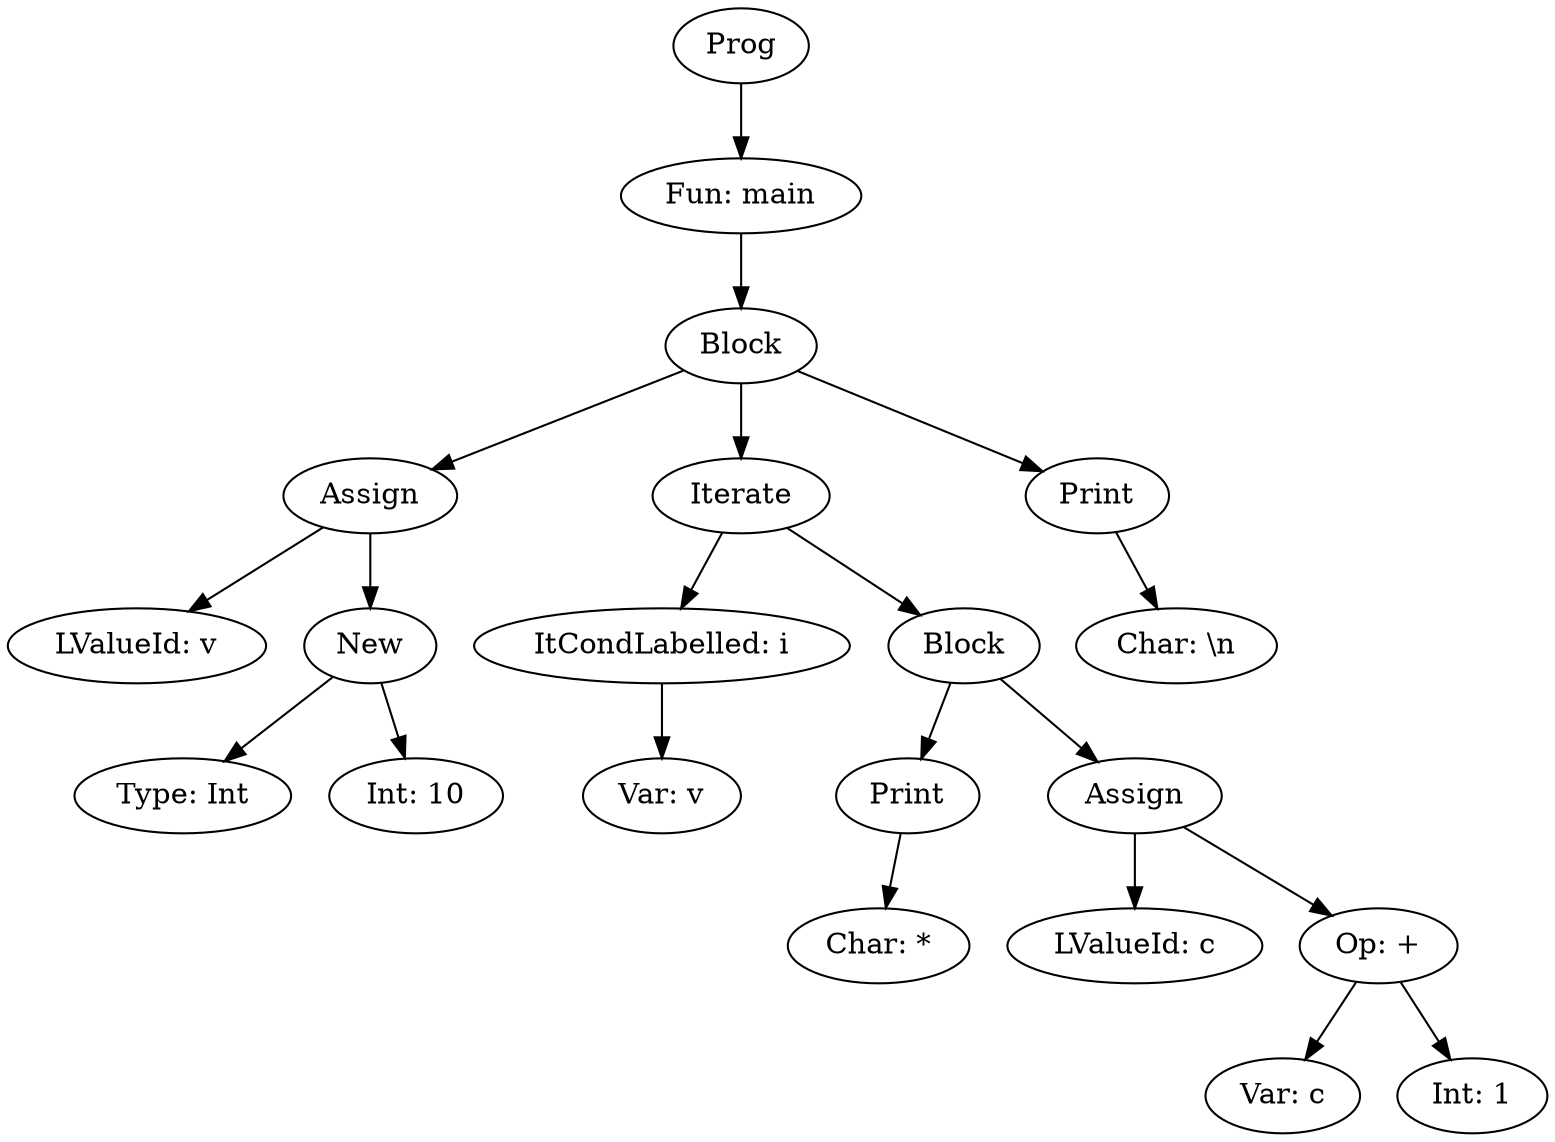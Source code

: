 digraph AST {
"Prog1433867275" [label="Prog"];
"Fun1618212626" [label="Fun: main"];
"Prog1433867275" -> "Fun1618212626";
"CmdBlock1129670968" [label="Block"];
"Fun1618212626" -> "CmdBlock1129670968";
"CmdAssign1023714065" [label="Assign"];
"CmdBlock1129670968" -> "CmdAssign1023714065";
"LValueId2051450519" [label="LValueId: v"];
"CmdAssign1023714065" -> "LValueId2051450519";
"ExpNew99747242" [label="New"];
"CmdAssign1023714065" -> "ExpNew99747242";
"Type1837543557" [label="Type: Int"];
"ExpNew99747242" -> "Type1837543557";
"ExpInt1971489295" [label="Int: 10"];
"ExpNew99747242" -> "ExpInt1971489295";
"CmdIterate1330106945" [label="Iterate"];
"CmdBlock1129670968" -> "CmdIterate1330106945";
"ItCondLabelled1279149968" [label="ItCondLabelled: i"];
"CmdIterate1330106945" -> "ItCondLabelled1279149968";
"ExpVar59559151" [label="Var: v"];
"ItCondLabelled1279149968" -> "ExpVar59559151";
"CmdBlock1450821318" [label="Block"];
"CmdIterate1330106945" -> "CmdBlock1450821318";
"CmdPrint668849042" [label="Print"];
"CmdBlock1450821318" -> "CmdPrint668849042";
"ExpChar434176574" [label="Char: *"];
"CmdPrint668849042" -> "ExpChar434176574";
"CmdAssign2096057945" [label="Assign"];
"CmdBlock1450821318" -> "CmdAssign2096057945";
"LValueId1689843956" [label="LValueId: c"];
"CmdAssign2096057945" -> "LValueId1689843956";
"ExpBinOp766572210" [label="Op: +"];
"CmdAssign2096057945" -> "ExpBinOp766572210";
"ExpVar1020391880" [label="Var: c"];
"ExpBinOp766572210" -> "ExpVar1020391880";
"ExpInt977993101" [label="Int: 1"];
"ExpBinOp766572210" -> "ExpInt977993101";
"CmdPrint429313384" [label="Print"];
"CmdBlock1129670968" -> "CmdPrint429313384";
"ExpChar859417998" [label="Char: \\n"];
"CmdPrint429313384" -> "ExpChar859417998";
}
